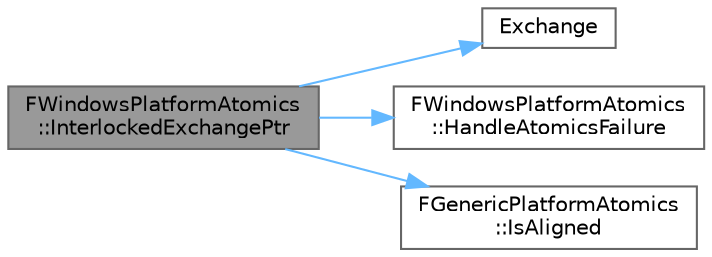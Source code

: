digraph "FWindowsPlatformAtomics::InterlockedExchangePtr"
{
 // INTERACTIVE_SVG=YES
 // LATEX_PDF_SIZE
  bgcolor="transparent";
  edge [fontname=Helvetica,fontsize=10,labelfontname=Helvetica,labelfontsize=10];
  node [fontname=Helvetica,fontsize=10,shape=box,height=0.2,width=0.4];
  rankdir="LR";
  Node1 [id="Node000001",label="FWindowsPlatformAtomics\l::InterlockedExchangePtr",height=0.2,width=0.4,color="gray40", fillcolor="grey60", style="filled", fontcolor="black",tooltip=" "];
  Node1 -> Node2 [id="edge1_Node000001_Node000002",color="steelblue1",style="solid",tooltip=" "];
  Node2 [id="Node000002",label="Exchange",height=0.2,width=0.4,color="grey40", fillcolor="white", style="filled",URL="$d4/d24/UnrealTemplate_8h.html#a71208fce20d450e8a6365ce781998cc8",tooltip=" "];
  Node1 -> Node3 [id="edge2_Node000001_Node000003",color="steelblue1",style="solid",tooltip=" "];
  Node3 [id="Node000003",label="FWindowsPlatformAtomics\l::HandleAtomicsFailure",height=0.2,width=0.4,color="grey40", fillcolor="white", style="filled",URL="$d8/d6e/structFWindowsPlatformAtomics.html#a6a3f2fa7ef02be812de1ddb0dd5dc28b",tooltip="Handles atomics function failure."];
  Node1 -> Node4 [id="edge3_Node000001_Node000004",color="steelblue1",style="solid",tooltip=" "];
  Node4 [id="Node000004",label="FGenericPlatformAtomics\l::IsAligned",height=0.2,width=0.4,color="grey40", fillcolor="white", style="filled",URL="$d6/d63/structFGenericPlatformAtomics.html#ab8e877b8fce2a983f98fdb752deec498",tooltip="Checks if a pointer is aligned and can be used with atomic functions."];
}
